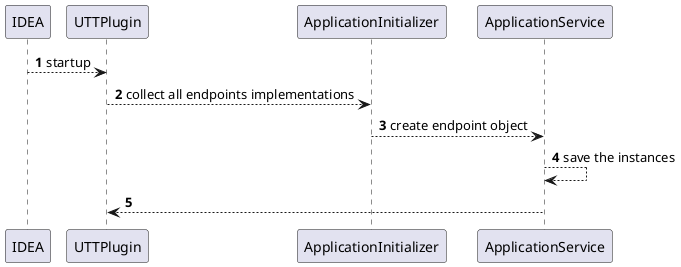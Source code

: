 @startuml
'https://plantuml.com/sequence-diagram

autonumber

IDEA --> UTTPlugin : startup
UTTPlugin --> ApplicationInitializer : collect all endpoints implementations
ApplicationInitializer --> ApplicationService : create endpoint object
ApplicationService --> ApplicationService : save the instances
ApplicationService --> UTTPlugin

@enduml